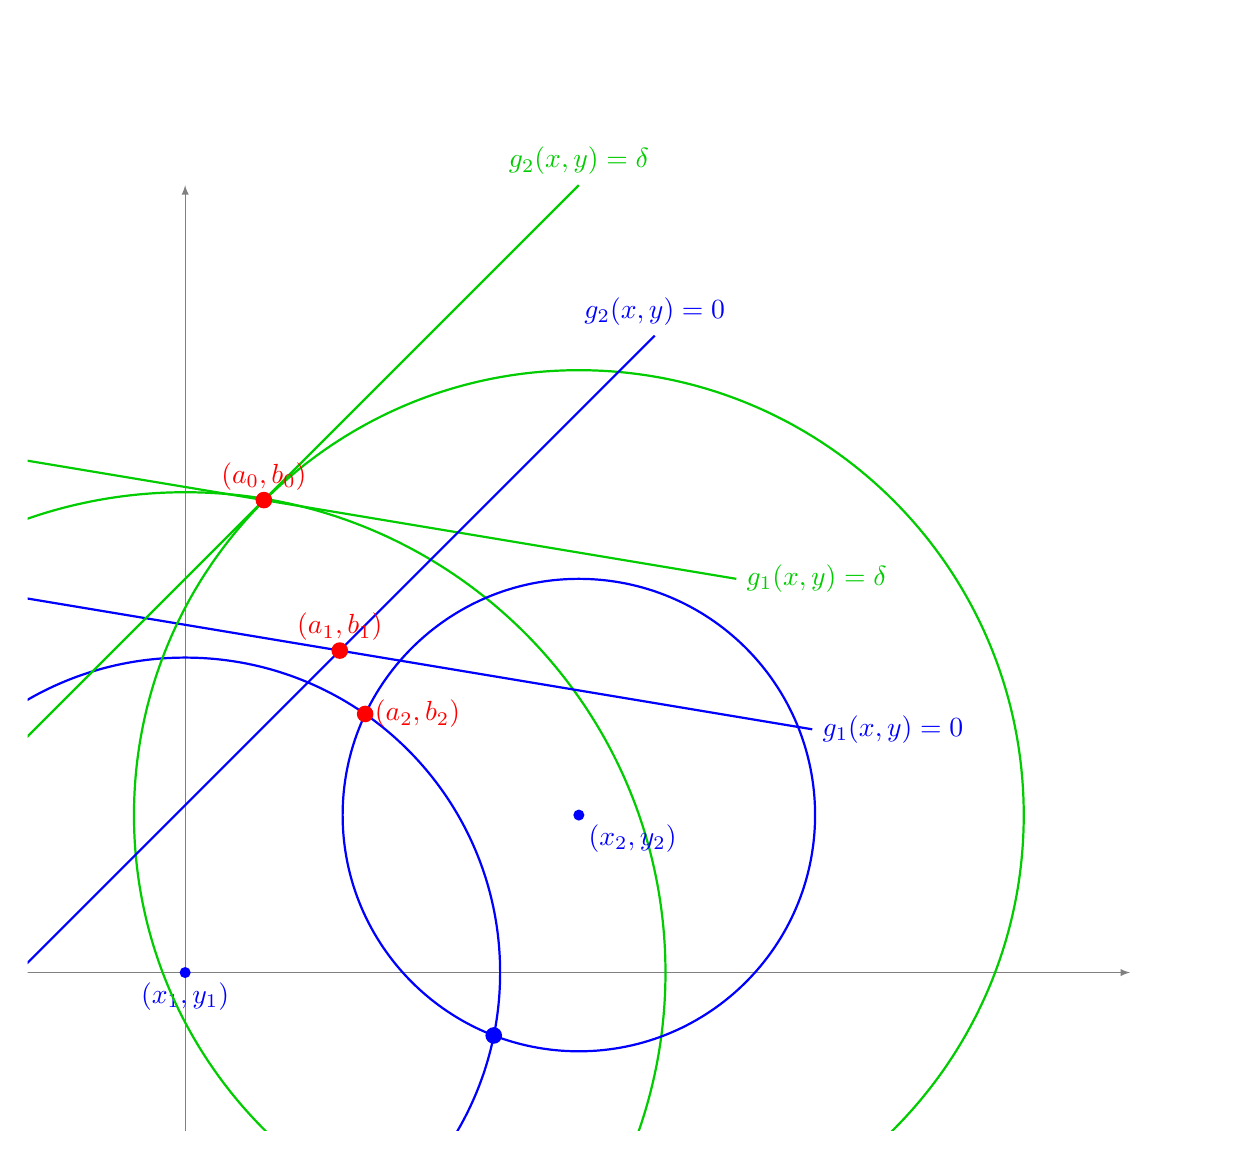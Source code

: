 \begin{tikzpicture}[scale=1]

  \clip (-2,-2) rectangle (13,12);

	\draw[->,>=latex, gray, very thin] (-7,0) -- (12,0);
	\draw[->,>=latex, gray, very thin] (0,-7) -- (0,10);

%%%%%%%%%% First satellite
 \draw[thick, blue] (0,0) circle (4 cm);
  \fill[blue] (0,0) circle (2pt) node[below] {$(x_1,y_1)$};

\coordinate (A)  at (1,6);

 \draw[thick, green!80!black] (0,0) circle (6.1 cm);
 \draw[thick, green!80!black] (A)--+(-6,1)--+(6,-1) node[right] {$g_1(x,y)=\delta$};

  \coordinate (AA)  at (1.964,4.089);
 \draw[thick, blue] (AA)--+(-6,1)--+(6,-1) node[right] {$g_1(x,y)=0$};


 %\draw[thick, gray] (0,0) circle (4.53 cm);

%  \node[green!80!black, left]  at (-20:-5.9) {$f_1(x,y)=0$};
%  \node[blue, right]  at (-20:-3.5) {$f_1(x,y)=\delta$}; 

%%%%%%%%%% Second satellite
 \draw[thick, blue] (5,2) circle (3 cm);
 \fill[blue] (5,2) circle (2pt) node[below right] {$(x_2,y_2)$};

 \draw[thick, green!80!black] (5,2) circle (5.65 cm);
 \draw[thick, green!80!black] (A)--+(-4,-4)--+(4,4) node[above] {$g_2(x,y)=\delta$};

 \draw[thick, blue] (AA)--+(-4,-4)--+(4,4) node[above] {$g_2(x,y)=0$};

 %\draw[thick, gray] (5,2) circle (3.7 cm);
%%%%%%%%%% Intersections
 \coordinate (A)  at (1,6);
 \fill[red] (A) circle (3pt) node[above] {$(a_0,b_0)$};

 \coordinate (B)  at ((1.964,4.089);
 \fill[red] (B) circle (3pt) node[above] {$(a_1,b_1)$};

 \coordinate (D)  at (2.286,3.284);
 \fill[red] (D) circle (3pt) node[right] {$(a_2,b_2)$};

%  \coordinate (C)  at (2.287,3.281);
%  \fill[blue] (C) circle (3pt); % node[below right] {$(x,y)$};

 \coordinate (C)  at (3.919,-0.799);
 \fill[blue] (C) circle (3pt); % node[below right] {$(x,y)$};

\end{tikzpicture}
